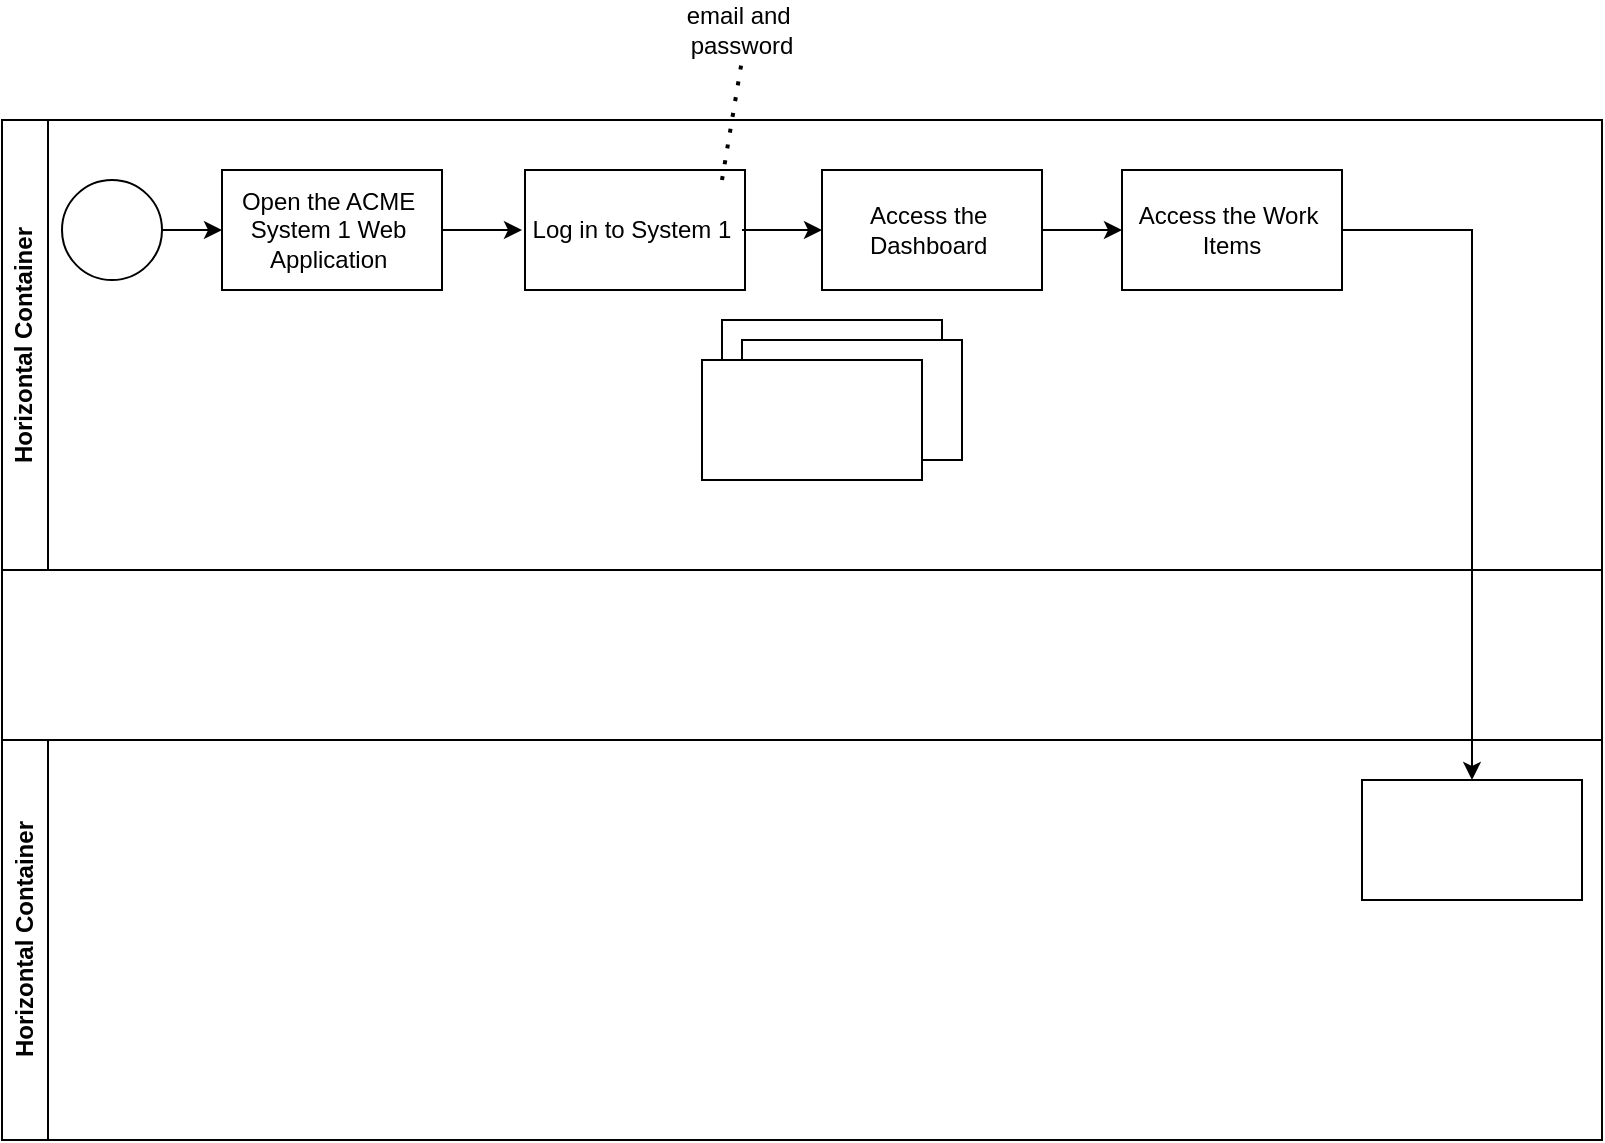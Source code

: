 <mxfile version="22.0.4" type="github">
  <diagram name="Страница — 1" id="VarxODo1hb2kQh33VH42">
    <mxGraphModel dx="1235" dy="1844" grid="1" gridSize="10" guides="1" tooltips="1" connect="1" arrows="1" fold="1" page="1" pageScale="1" pageWidth="827" pageHeight="1169" math="0" shadow="0">
      <root>
        <mxCell id="0" />
        <mxCell id="1" parent="0" />
        <mxCell id="hTDoVyARFCzhJ06bmdy8-5" value="Horizontal Container" style="swimlane;horizontal=0;whiteSpace=wrap;html=1;" vertex="1" parent="1">
          <mxGeometry x="20" y="10" width="800" height="225" as="geometry" />
        </mxCell>
        <mxCell id="hTDoVyARFCzhJ06bmdy8-17" value="" style="rounded=0;whiteSpace=wrap;html=1;" vertex="1" parent="hTDoVyARFCzhJ06bmdy8-5">
          <mxGeometry x="410" y="25" width="110" height="60" as="geometry" />
        </mxCell>
        <mxCell id="hTDoVyARFCzhJ06bmdy8-13" value="" style="rounded=0;whiteSpace=wrap;html=1;" vertex="1" parent="hTDoVyARFCzhJ06bmdy8-5">
          <mxGeometry x="261.5" y="25" width="110" height="60" as="geometry" />
        </mxCell>
        <mxCell id="hTDoVyARFCzhJ06bmdy8-1" value="" style="ellipse;whiteSpace=wrap;html=1;aspect=fixed;" vertex="1" parent="hTDoVyARFCzhJ06bmdy8-5">
          <mxGeometry x="30" y="30" width="50" height="50" as="geometry" />
        </mxCell>
        <mxCell id="hTDoVyARFCzhJ06bmdy8-18" value="" style="edgeStyle=orthogonalEdgeStyle;rounded=0;orthogonalLoop=1;jettySize=auto;html=1;" edge="1" parent="hTDoVyARFCzhJ06bmdy8-5" source="hTDoVyARFCzhJ06bmdy8-9" target="hTDoVyARFCzhJ06bmdy8-17">
          <mxGeometry relative="1" as="geometry" />
        </mxCell>
        <mxCell id="hTDoVyARFCzhJ06bmdy8-9" value="&lt;div&gt;Log in to System 1&lt;/div&gt;" style="text;html=1;strokeColor=none;fillColor=none;align=center;verticalAlign=middle;whiteSpace=wrap;rounded=0;rotation=0;" vertex="1" parent="hTDoVyARFCzhJ06bmdy8-5">
          <mxGeometry x="260" y="40" width="110" height="30" as="geometry" />
        </mxCell>
        <mxCell id="hTDoVyARFCzhJ06bmdy8-21" value="" style="rounded=0;whiteSpace=wrap;html=1;" vertex="1" parent="hTDoVyARFCzhJ06bmdy8-5">
          <mxGeometry x="360" y="100" width="110" height="60" as="geometry" />
        </mxCell>
        <mxCell id="hTDoVyARFCzhJ06bmdy8-22" value="" style="rounded=0;whiteSpace=wrap;html=1;" vertex="1" parent="hTDoVyARFCzhJ06bmdy8-5">
          <mxGeometry x="370" y="110" width="110" height="60" as="geometry" />
        </mxCell>
        <mxCell id="hTDoVyARFCzhJ06bmdy8-23" value="" style="rounded=0;whiteSpace=wrap;html=1;" vertex="1" parent="hTDoVyARFCzhJ06bmdy8-5">
          <mxGeometry x="350" y="120" width="110" height="60" as="geometry" />
        </mxCell>
        <mxCell id="hTDoVyARFCzhJ06bmdy8-25" value="" style="rounded=0;whiteSpace=wrap;html=1;" vertex="1" parent="hTDoVyARFCzhJ06bmdy8-5">
          <mxGeometry x="560" y="25" width="110" height="60" as="geometry" />
        </mxCell>
        <mxCell id="hTDoVyARFCzhJ06bmdy8-27" value="&lt;div&gt;Access the Work&amp;nbsp;&lt;/div&gt;&lt;div&gt;Items&lt;/div&gt;" style="text;html=1;strokeColor=none;fillColor=none;align=center;verticalAlign=middle;whiteSpace=wrap;rounded=0;" vertex="1" parent="hTDoVyARFCzhJ06bmdy8-5">
          <mxGeometry x="560" y="40" width="110" height="30" as="geometry" />
        </mxCell>
        <mxCell id="hTDoVyARFCzhJ06bmdy8-4" value="" style="rounded=0;whiteSpace=wrap;html=1;" vertex="1" parent="hTDoVyARFCzhJ06bmdy8-5">
          <mxGeometry x="110" y="25" width="110" height="60" as="geometry" />
        </mxCell>
        <mxCell id="hTDoVyARFCzhJ06bmdy8-3" value="" style="endArrow=classic;html=1;rounded=0;exitX=1;exitY=0.5;exitDx=0;exitDy=0;" edge="1" parent="hTDoVyARFCzhJ06bmdy8-5" source="hTDoVyARFCzhJ06bmdy8-1" target="hTDoVyARFCzhJ06bmdy8-4">
          <mxGeometry width="50" height="50" relative="1" as="geometry">
            <mxPoint x="181.6" y="91.99" as="sourcePoint" />
            <mxPoint x="110" y="49.998" as="targetPoint" />
            <Array as="points" />
          </mxGeometry>
        </mxCell>
        <mxCell id="hTDoVyARFCzhJ06bmdy8-2" value="" style="swimlane;startSize=0;" vertex="1" parent="1">
          <mxGeometry x="20" y="10" width="800" height="510" as="geometry" />
        </mxCell>
        <mxCell id="hTDoVyARFCzhJ06bmdy8-6" value="&lt;div&gt;Open the ACME&amp;nbsp;&lt;/div&gt;&lt;div&gt;System 1 Web&amp;nbsp;&lt;/div&gt;&lt;div&gt;Application&amp;nbsp;&lt;/div&gt;" style="text;html=1;strokeColor=none;fillColor=none;align=center;verticalAlign=middle;whiteSpace=wrap;rounded=0;" vertex="1" parent="hTDoVyARFCzhJ06bmdy8-2">
          <mxGeometry x="110" y="40" width="110" height="30" as="geometry" />
        </mxCell>
        <mxCell id="hTDoVyARFCzhJ06bmdy8-19" value="&lt;div&gt;Access the&amp;nbsp;&lt;/div&gt;&lt;div&gt;Dashboard&amp;nbsp;&lt;/div&gt;" style="text;html=1;strokeColor=none;fillColor=none;align=center;verticalAlign=middle;whiteSpace=wrap;rounded=0;" vertex="1" parent="hTDoVyARFCzhJ06bmdy8-2">
          <mxGeometry x="410" y="40" width="110" height="30" as="geometry" />
        </mxCell>
        <mxCell id="hTDoVyARFCzhJ06bmdy8-33" value="Horizontal Container" style="swimlane;horizontal=0;whiteSpace=wrap;html=1;" vertex="1" parent="hTDoVyARFCzhJ06bmdy8-2">
          <mxGeometry y="310" width="800" height="200" as="geometry" />
        </mxCell>
        <mxCell id="hTDoVyARFCzhJ06bmdy8-24" value="" style="rounded=0;whiteSpace=wrap;html=1;" vertex="1" parent="hTDoVyARFCzhJ06bmdy8-33">
          <mxGeometry x="680" y="20" width="110" height="60" as="geometry" />
        </mxCell>
        <mxCell id="hTDoVyARFCzhJ06bmdy8-14" value="&lt;div&gt;email and&amp;nbsp;&lt;/div&gt;&lt;div&gt;password&lt;/div&gt;" style="text;html=1;strokeColor=none;fillColor=none;align=center;verticalAlign=middle;whiteSpace=wrap;rounded=0;" vertex="1" parent="1">
          <mxGeometry x="360" y="-50" width="60" height="30" as="geometry" />
        </mxCell>
        <mxCell id="hTDoVyARFCzhJ06bmdy8-15" value="" style="endArrow=none;dashed=1;html=1;dashPattern=1 3;strokeWidth=2;rounded=0;" edge="1" parent="1">
          <mxGeometry width="50" height="50" relative="1" as="geometry">
            <mxPoint x="380" y="40" as="sourcePoint" />
            <mxPoint x="390" y="-20" as="targetPoint" />
          </mxGeometry>
        </mxCell>
        <mxCell id="hTDoVyARFCzhJ06bmdy8-16" value="" style="edgeStyle=orthogonalEdgeStyle;rounded=0;orthogonalLoop=1;jettySize=auto;html=1;" edge="1" parent="1" source="hTDoVyARFCzhJ06bmdy8-6" target="hTDoVyARFCzhJ06bmdy8-9">
          <mxGeometry relative="1" as="geometry" />
        </mxCell>
        <mxCell id="hTDoVyARFCzhJ06bmdy8-26" value="" style="edgeStyle=orthogonalEdgeStyle;rounded=0;orthogonalLoop=1;jettySize=auto;html=1;" edge="1" parent="1" source="hTDoVyARFCzhJ06bmdy8-19" target="hTDoVyARFCzhJ06bmdy8-25">
          <mxGeometry relative="1" as="geometry" />
        </mxCell>
        <mxCell id="hTDoVyARFCzhJ06bmdy8-32" value="" style="endArrow=classic;html=1;rounded=0;exitX=1;exitY=0.5;exitDx=0;exitDy=0;entryX=0.5;entryY=0;entryDx=0;entryDy=0;" edge="1" parent="1" source="hTDoVyARFCzhJ06bmdy8-27" target="hTDoVyARFCzhJ06bmdy8-24">
          <mxGeometry width="50" height="50" relative="1" as="geometry">
            <mxPoint x="580" y="160" as="sourcePoint" />
            <mxPoint x="630" y="110" as="targetPoint" />
            <Array as="points">
              <mxPoint x="755" y="65" />
              <mxPoint x="755" y="240" />
            </Array>
          </mxGeometry>
        </mxCell>
      </root>
    </mxGraphModel>
  </diagram>
</mxfile>
